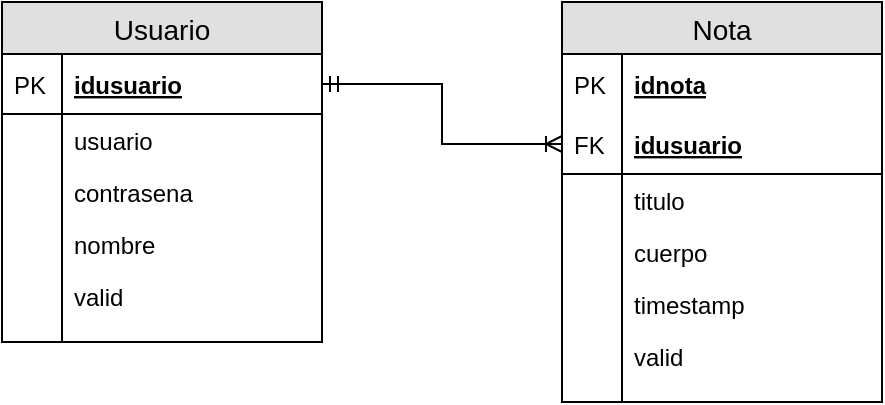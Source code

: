 <mxfile version="12.5.3" type="device"><diagram id="0vRTd7G1jwQvznv6LfTP" name="Page-1"><mxGraphModel dx="1422" dy="822" grid="1" gridSize="10" guides="1" tooltips="1" connect="1" arrows="1" fold="1" page="1" pageScale="1" pageWidth="827" pageHeight="1169" math="0" shadow="0"><root><mxCell id="0"/><mxCell id="1" parent="0"/><mxCell id="9uVn6A4QrnmrijcQOEoj-1" value="Nota" style="swimlane;fontStyle=0;childLayout=stackLayout;horizontal=1;startSize=26;fillColor=#e0e0e0;horizontalStack=0;resizeParent=1;resizeParentMax=0;resizeLast=0;collapsible=1;marginBottom=0;swimlaneFillColor=#ffffff;align=center;fontSize=14;" parent="1" vertex="1"><mxGeometry x="360" y="200" width="160" height="200" as="geometry"/></mxCell><mxCell id="9uVn6A4QrnmrijcQOEoj-2" value="idnota" style="shape=partialRectangle;top=0;left=0;right=0;bottom=1;align=left;verticalAlign=middle;fillColor=none;spacingLeft=34;spacingRight=4;overflow=hidden;rotatable=0;points=[[0,0.5],[1,0.5]];portConstraint=eastwest;dropTarget=0;fontStyle=5;fontSize=12;strokeColor=none;" parent="9uVn6A4QrnmrijcQOEoj-1" vertex="1"><mxGeometry y="26" width="160" height="30" as="geometry"/></mxCell><mxCell id="9uVn6A4QrnmrijcQOEoj-3" value="PK" style="shape=partialRectangle;top=0;left=0;bottom=0;fillColor=none;align=left;verticalAlign=middle;spacingLeft=4;spacingRight=4;overflow=hidden;rotatable=0;points=[];portConstraint=eastwest;part=1;fontSize=12;" parent="9uVn6A4QrnmrijcQOEoj-2" vertex="1" connectable="0"><mxGeometry width="30" height="30" as="geometry"/></mxCell><mxCell id="9uVn6A4QrnmrijcQOEoj-4" value="idusuario" style="shape=partialRectangle;top=0;left=0;right=0;bottom=1;align=left;verticalAlign=middle;fillColor=none;spacingLeft=34;spacingRight=4;overflow=hidden;rotatable=0;points=[[0,0.5],[1,0.5]];portConstraint=eastwest;dropTarget=0;fontStyle=5;fontSize=12;" parent="9uVn6A4QrnmrijcQOEoj-1" vertex="1"><mxGeometry y="56" width="160" height="30" as="geometry"/></mxCell><mxCell id="9uVn6A4QrnmrijcQOEoj-5" value="FK" style="shape=partialRectangle;top=0;left=0;bottom=0;fillColor=none;align=left;verticalAlign=middle;spacingLeft=4;spacingRight=4;overflow=hidden;rotatable=0;points=[];portConstraint=eastwest;part=1;fontSize=12;" parent="9uVn6A4QrnmrijcQOEoj-4" vertex="1" connectable="0"><mxGeometry width="30" height="30" as="geometry"/></mxCell><mxCell id="9uVn6A4QrnmrijcQOEoj-6" value="titulo" style="shape=partialRectangle;top=0;left=0;right=0;bottom=0;align=left;verticalAlign=top;fillColor=none;spacingLeft=34;spacingRight=4;overflow=hidden;rotatable=0;points=[[0,0.5],[1,0.5]];portConstraint=eastwest;dropTarget=0;fontSize=12;" parent="9uVn6A4QrnmrijcQOEoj-1" vertex="1"><mxGeometry y="86" width="160" height="26" as="geometry"/></mxCell><mxCell id="9uVn6A4QrnmrijcQOEoj-7" value="" style="shape=partialRectangle;top=0;left=0;bottom=0;fillColor=none;align=left;verticalAlign=top;spacingLeft=4;spacingRight=4;overflow=hidden;rotatable=0;points=[];portConstraint=eastwest;part=1;fontSize=12;" parent="9uVn6A4QrnmrijcQOEoj-6" vertex="1" connectable="0"><mxGeometry width="30" height="26" as="geometry"/></mxCell><mxCell id="9uVn6A4QrnmrijcQOEoj-8" value="cuerpo" style="shape=partialRectangle;top=0;left=0;right=0;bottom=0;align=left;verticalAlign=top;fillColor=none;spacingLeft=34;spacingRight=4;overflow=hidden;rotatable=0;points=[[0,0.5],[1,0.5]];portConstraint=eastwest;dropTarget=0;fontSize=12;" parent="9uVn6A4QrnmrijcQOEoj-1" vertex="1"><mxGeometry y="112" width="160" height="26" as="geometry"/></mxCell><mxCell id="9uVn6A4QrnmrijcQOEoj-9" value="" style="shape=partialRectangle;top=0;left=0;bottom=0;fillColor=none;align=left;verticalAlign=top;spacingLeft=4;spacingRight=4;overflow=hidden;rotatable=0;points=[];portConstraint=eastwest;part=1;fontSize=12;" parent="9uVn6A4QrnmrijcQOEoj-8" vertex="1" connectable="0"><mxGeometry width="30" height="26" as="geometry"/></mxCell><mxCell id="9uVn6A4QrnmrijcQOEoj-10" value="timestamp" style="shape=partialRectangle;top=0;left=0;right=0;bottom=0;align=left;verticalAlign=top;fillColor=none;spacingLeft=34;spacingRight=4;overflow=hidden;rotatable=0;points=[[0,0.5],[1,0.5]];portConstraint=eastwest;dropTarget=0;fontSize=12;" parent="9uVn6A4QrnmrijcQOEoj-1" vertex="1"><mxGeometry y="138" width="160" height="26" as="geometry"/></mxCell><mxCell id="9uVn6A4QrnmrijcQOEoj-11" value="" style="shape=partialRectangle;top=0;left=0;bottom=0;fillColor=none;align=left;verticalAlign=top;spacingLeft=4;spacingRight=4;overflow=hidden;rotatable=0;points=[];portConstraint=eastwest;part=1;fontSize=12;" parent="9uVn6A4QrnmrijcQOEoj-10" vertex="1" connectable="0"><mxGeometry width="30" height="26" as="geometry"/></mxCell><mxCell id="9uVn6A4QrnmrijcQOEoj-12" value="valid" style="shape=partialRectangle;top=0;left=0;right=0;bottom=0;align=left;verticalAlign=top;fillColor=none;spacingLeft=34;spacingRight=4;overflow=hidden;rotatable=0;points=[[0,0.5],[1,0.5]];portConstraint=eastwest;dropTarget=0;fontSize=12;" parent="9uVn6A4QrnmrijcQOEoj-1" vertex="1"><mxGeometry y="164" width="160" height="26" as="geometry"/></mxCell><mxCell id="9uVn6A4QrnmrijcQOEoj-13" value="" style="shape=partialRectangle;top=0;left=0;bottom=0;fillColor=none;align=left;verticalAlign=top;spacingLeft=4;spacingRight=4;overflow=hidden;rotatable=0;points=[];portConstraint=eastwest;part=1;fontSize=12;" parent="9uVn6A4QrnmrijcQOEoj-12" vertex="1" connectable="0"><mxGeometry width="30" height="26" as="geometry"/></mxCell><mxCell id="9uVn6A4QrnmrijcQOEoj-14" value="" style="shape=partialRectangle;top=0;left=0;right=0;bottom=0;align=left;verticalAlign=top;fillColor=none;spacingLeft=34;spacingRight=4;overflow=hidden;rotatable=0;points=[[0,0.5],[1,0.5]];portConstraint=eastwest;dropTarget=0;fontSize=12;" parent="9uVn6A4QrnmrijcQOEoj-1" vertex="1"><mxGeometry y="190" width="160" height="10" as="geometry"/></mxCell><mxCell id="9uVn6A4QrnmrijcQOEoj-15" value="" style="shape=partialRectangle;top=0;left=0;bottom=0;fillColor=none;align=left;verticalAlign=top;spacingLeft=4;spacingRight=4;overflow=hidden;rotatable=0;points=[];portConstraint=eastwest;part=1;fontSize=12;" parent="9uVn6A4QrnmrijcQOEoj-14" vertex="1" connectable="0"><mxGeometry width="30" height="10" as="geometry"/></mxCell><mxCell id="9uVn6A4QrnmrijcQOEoj-16" value="Usuario" style="swimlane;fontStyle=0;childLayout=stackLayout;horizontal=1;startSize=26;fillColor=#e0e0e0;horizontalStack=0;resizeParent=1;resizeParentMax=0;resizeLast=0;collapsible=1;marginBottom=0;swimlaneFillColor=#ffffff;align=center;fontSize=14;" parent="1" vertex="1"><mxGeometry x="80" y="200" width="160" height="170" as="geometry"/></mxCell><mxCell id="9uVn6A4QrnmrijcQOEoj-17" value="idusuario" style="shape=partialRectangle;top=0;left=0;right=0;bottom=1;align=left;verticalAlign=middle;fillColor=none;spacingLeft=34;spacingRight=4;overflow=hidden;rotatable=0;points=[[0,0.5],[1,0.5]];portConstraint=eastwest;dropTarget=0;fontStyle=5;fontSize=12;" parent="9uVn6A4QrnmrijcQOEoj-16" vertex="1"><mxGeometry y="26" width="160" height="30" as="geometry"/></mxCell><mxCell id="9uVn6A4QrnmrijcQOEoj-18" value="PK" style="shape=partialRectangle;top=0;left=0;bottom=0;fillColor=none;align=left;verticalAlign=middle;spacingLeft=4;spacingRight=4;overflow=hidden;rotatable=0;points=[];portConstraint=eastwest;part=1;fontSize=12;" parent="9uVn6A4QrnmrijcQOEoj-17" vertex="1" connectable="0"><mxGeometry width="30" height="30" as="geometry"/></mxCell><mxCell id="oMGR78gyjrovECzGhp3O-1" value="usuario" style="shape=partialRectangle;top=0;left=0;right=0;bottom=0;align=left;verticalAlign=top;fillColor=none;spacingLeft=34;spacingRight=4;overflow=hidden;rotatable=0;points=[[0,0.5],[1,0.5]];portConstraint=eastwest;dropTarget=0;fontSize=12;" vertex="1" parent="9uVn6A4QrnmrijcQOEoj-16"><mxGeometry y="56" width="160" height="26" as="geometry"/></mxCell><mxCell id="oMGR78gyjrovECzGhp3O-2" value="" style="shape=partialRectangle;top=0;left=0;bottom=0;fillColor=none;align=left;verticalAlign=top;spacingLeft=4;spacingRight=4;overflow=hidden;rotatable=0;points=[];portConstraint=eastwest;part=1;fontSize=12;" vertex="1" connectable="0" parent="oMGR78gyjrovECzGhp3O-1"><mxGeometry width="30" height="26" as="geometry"/></mxCell><mxCell id="9uVn6A4QrnmrijcQOEoj-19" value="contrasena" style="shape=partialRectangle;top=0;left=0;right=0;bottom=0;align=left;verticalAlign=top;fillColor=none;spacingLeft=34;spacingRight=4;overflow=hidden;rotatable=0;points=[[0,0.5],[1,0.5]];portConstraint=eastwest;dropTarget=0;fontSize=12;" parent="9uVn6A4QrnmrijcQOEoj-16" vertex="1"><mxGeometry y="82" width="160" height="26" as="geometry"/></mxCell><mxCell id="9uVn6A4QrnmrijcQOEoj-20" value="" style="shape=partialRectangle;top=0;left=0;bottom=0;fillColor=none;align=left;verticalAlign=top;spacingLeft=4;spacingRight=4;overflow=hidden;rotatable=0;points=[];portConstraint=eastwest;part=1;fontSize=12;" parent="9uVn6A4QrnmrijcQOEoj-19" vertex="1" connectable="0"><mxGeometry width="30" height="26" as="geometry"/></mxCell><mxCell id="oMGR78gyjrovECzGhp3O-3" value="nombre" style="shape=partialRectangle;top=0;left=0;right=0;bottom=0;align=left;verticalAlign=top;fillColor=none;spacingLeft=34;spacingRight=4;overflow=hidden;rotatable=0;points=[[0,0.5],[1,0.5]];portConstraint=eastwest;dropTarget=0;fontSize=12;" vertex="1" parent="9uVn6A4QrnmrijcQOEoj-16"><mxGeometry y="108" width="160" height="26" as="geometry"/></mxCell><mxCell id="oMGR78gyjrovECzGhp3O-4" value="" style="shape=partialRectangle;top=0;left=0;bottom=0;fillColor=none;align=left;verticalAlign=top;spacingLeft=4;spacingRight=4;overflow=hidden;rotatable=0;points=[];portConstraint=eastwest;part=1;fontSize=12;" vertex="1" connectable="0" parent="oMGR78gyjrovECzGhp3O-3"><mxGeometry width="30" height="26" as="geometry"/></mxCell><mxCell id="9uVn6A4QrnmrijcQOEoj-21" value="valid" style="shape=partialRectangle;top=0;left=0;right=0;bottom=0;align=left;verticalAlign=top;fillColor=none;spacingLeft=34;spacingRight=4;overflow=hidden;rotatable=0;points=[[0,0.5],[1,0.5]];portConstraint=eastwest;dropTarget=0;fontSize=12;" parent="9uVn6A4QrnmrijcQOEoj-16" vertex="1"><mxGeometry y="134" width="160" height="26" as="geometry"/></mxCell><mxCell id="9uVn6A4QrnmrijcQOEoj-22" value="" style="shape=partialRectangle;top=0;left=0;bottom=0;fillColor=none;align=left;verticalAlign=top;spacingLeft=4;spacingRight=4;overflow=hidden;rotatable=0;points=[];portConstraint=eastwest;part=1;fontSize=12;" parent="9uVn6A4QrnmrijcQOEoj-21" vertex="1" connectable="0"><mxGeometry width="30" height="26" as="geometry"/></mxCell><mxCell id="9uVn6A4QrnmrijcQOEoj-23" value="" style="shape=partialRectangle;top=0;left=0;right=0;bottom=0;align=left;verticalAlign=top;fillColor=none;spacingLeft=34;spacingRight=4;overflow=hidden;rotatable=0;points=[[0,0.5],[1,0.5]];portConstraint=eastwest;dropTarget=0;fontSize=12;" parent="9uVn6A4QrnmrijcQOEoj-16" vertex="1"><mxGeometry y="160" width="160" height="10" as="geometry"/></mxCell><mxCell id="9uVn6A4QrnmrijcQOEoj-24" value="" style="shape=partialRectangle;top=0;left=0;bottom=0;fillColor=none;align=left;verticalAlign=top;spacingLeft=4;spacingRight=4;overflow=hidden;rotatable=0;points=[];portConstraint=eastwest;part=1;fontSize=12;" parent="9uVn6A4QrnmrijcQOEoj-23" vertex="1" connectable="0"><mxGeometry width="30" height="10" as="geometry"/></mxCell><mxCell id="9uVn6A4QrnmrijcQOEoj-25" style="edgeStyle=orthogonalEdgeStyle;rounded=0;html=1;startArrow=ERoneToMany;startFill=0;endArrow=ERmandOne;endFill=0;jettySize=auto;orthogonalLoop=1;" parent="1" source="9uVn6A4QrnmrijcQOEoj-4" target="9uVn6A4QrnmrijcQOEoj-17" edge="1"><mxGeometry relative="1" as="geometry"><mxPoint x="390" y="271" as="sourcePoint"/></mxGeometry></mxCell></root></mxGraphModel></diagram></mxfile>